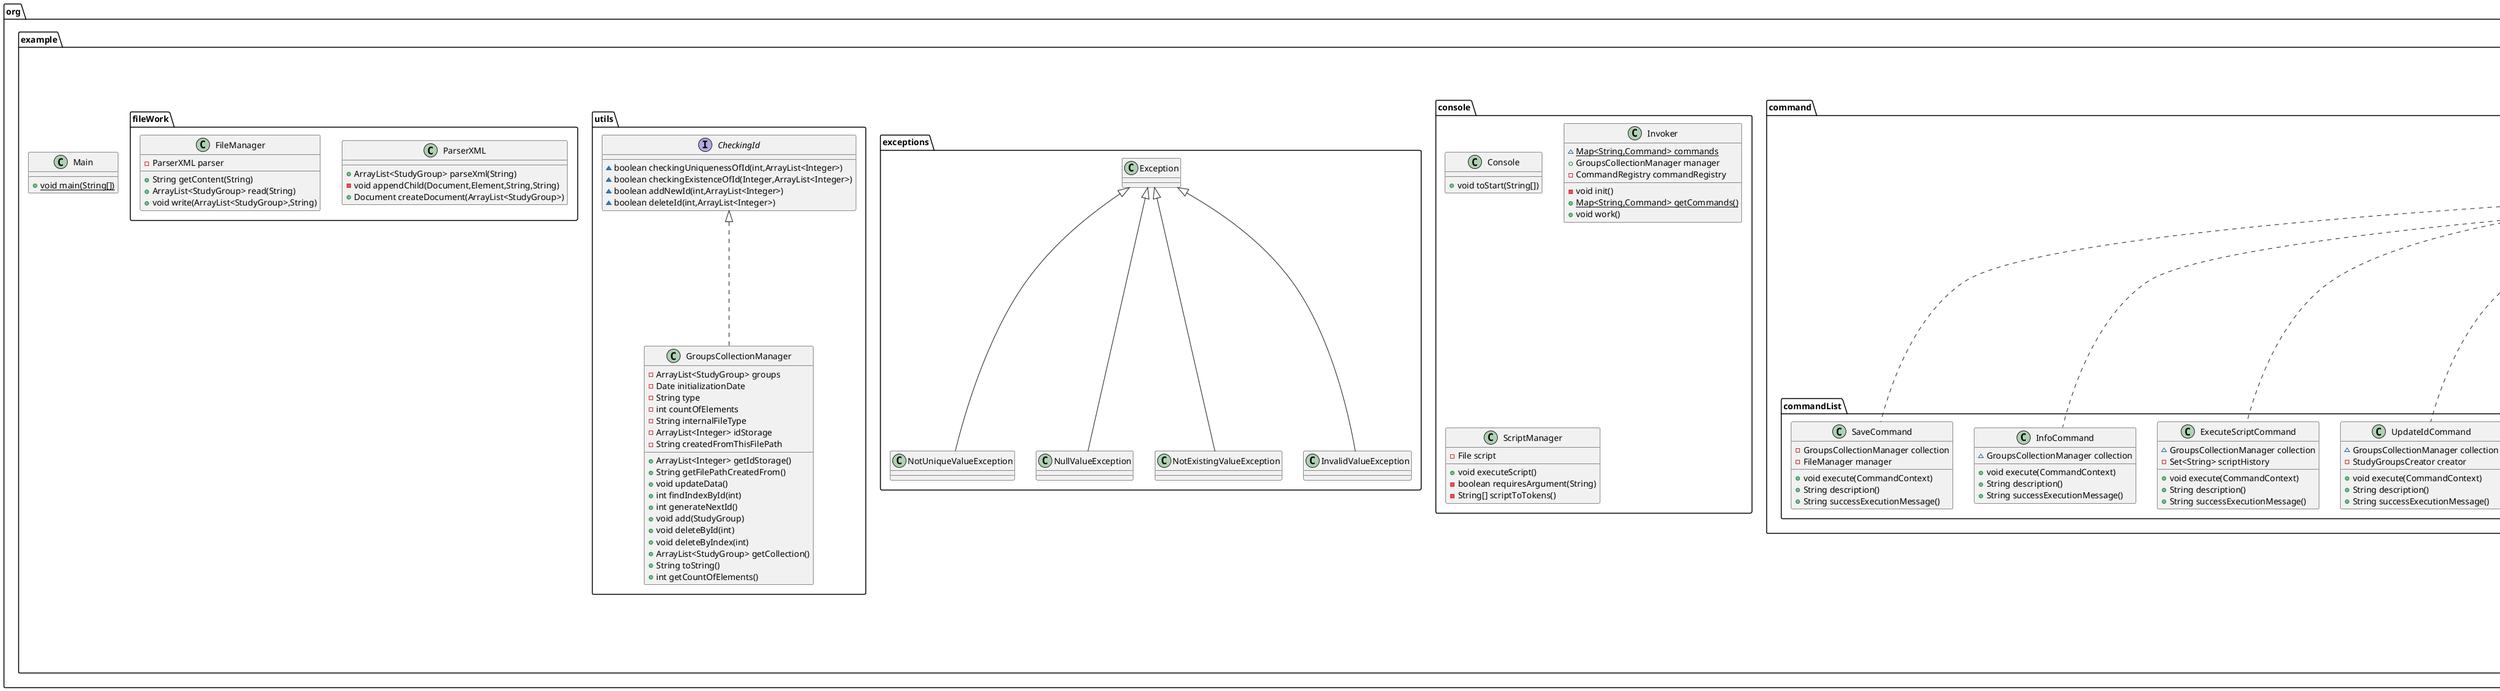 @startuml
class org.example.subjects.StudyGroup {
- int id
- String name
- Coordinates coordinates
- java.time.ZonedDateTime creationDate
- Integer studentsCount
- int transferredStudents
- FormOfEducation formOfEducation
- Semester semesterEnum
- Person groupAdmin
+ int getId()
+ void setId(int)
+ String getName()
+ void setName(String)
+ Coordinates getCoordinates()
+ void setCoordinates(Coordinates)
+ ZonedDateTime getCreationDate()
+ void setCreationDate(ZonedDateTime)
+ Integer getStudentsCount()
+ void setStudentsCount(Integer)
+ int getTransferredStudents()
+ void setTransferredStudents(int)
+ FormOfEducation getFormOfEducation()
+ void setFormOfEducation(FormOfEducation)
+ Semester getSemesterEnum()
+ void setSemesterEnum(Semester)
+ Person getGroupAdmin()
+ void setGroupAdmin(Person)
+ int compareTo(StudyGroup)
+ String toString()
}
class org.example.subjects.parsers.ParserService {
+ {static} T parseAndValidate(String,String,Class<T>)
- {static} T convertType(String,Class<T>)
}
class org.example.subjects.Coordinates {
- Double x
- int y
+ Double getX()
+ void setX(Double)
+ int getY()
+ void setY(int)
+ String toString()
}
class org.example.command.commandList.AddCommand {
~ GroupsCollectionManager collection
- StudyGroupsCreator creator
+ void execute(CommandContext)
+ String description()
+ String successExecutionMessage()
}
class CommandTest {
}
class org.example.console.Console {
+ void toStart(String[])
}
class org.example.exceptions.NotUniqueValueException {
}
interface org.example.subjects.creators.HelperCreator {
~ boolean areStringsNull(String)
~ int chooseOption(String)
}
class org.example.subjects.creators.SemesterCreator {
+ Semester createSemester(String)
+ Semester createSemesterFromConsole()
}
class org.example.command.commandList.ShowCommand {
~ GroupsCollectionManager collection
+ void execute(CommandContext)
+ String description()
+ String successExecutionMessage()
}
interface org.example.utils.CheckingId {
~ boolean checkingUniquenessOfId(int,ArrayList<Integer>)
~ boolean checkingExistenceOfId(Integer,ArrayList<Integer>)
~ boolean addNewId(int,ArrayList<Integer>)
~ boolean deleteId(int,ArrayList<Integer>)
}
class org.example.command.commandList.RemoveLowerCommand {
~ GroupsCollectionManager collection
+ void execute(CommandContext)
+ String description()
+ String successExecutionMessage()
}
class org.example.exceptions.NullValueException {
}
class org.example.command.commandList.PrintFieldDescendingSemestrCommand {
~ GroupsCollectionManager collection
+ void execute(CommandContext)
+ String description()
+ String successExecutionMessage()
}
class org.example.command.commandList.RemoveAtCommand {
~ GroupsCollectionManager collection
+ void execute(CommandContext)
+ String description()
+ String successExecutionMessage()
}
class org.example.exceptions.NotExistingValueException {
}
class org.example.subjects.validators.NotNullValidator {
+ boolean validate(String)
+ String getErrorMessage()
}
class org.example.console.Invoker {
~ {static} Map<String,Command> commands
+ GroupsCollectionManager manager
- CommandRegistry commandRegistry
- void init()
+ {static} Map<String,Command> getCommands()
+ void work()
}
class org.example.command.commandList.AverageOfStudentsCountCommand {
~ GroupsCollectionManager collection
+ void execute(CommandContext)
+ String description()
+ String successExecutionMessage()
}
class org.example.command.commandList.ExitCommand {
~ GroupsCollectionManager collection
+ void execute(CommandContext)
+ String description()
+ String successExecutionMessage()
}
class org.example.Main {
+ {static} void main(String[])
}
class org.example.command.commandList.ClearCommand {
~ GroupsCollectionManager collection
+ void execute(CommandContext)
+ String description()
+ String successExecutionMessage()
}
class org.example.subjects.creators.PersonCreator {
- LocationCreator creator
+ Person createPerson(String,String,String,String,String,String)
+ Person createPersonFromConsole()
}
class org.example.subjects.parsers.FieldParserUtil {
+ {static} T parseField(String,String,Class<T>)
+ {static} T parseFieldFromConsole(String,String,Class<T>)
}
class org.example.subjects.validators.MaximumValidator {
- int maxValue
+ boolean validate(String)
+ String getErrorMessage()
+ String getErrorMessage2()
}
class org.example.command.commandList.HelpCommand {
~ GroupsCollectionManager collection
+ void execute(CommandContext)
+ String description()
+ String successExecutionMessage()
}
class org.example.subjects.Location {
- double x
- long y
- float z
+ double getX()
+ void setX(double)
+ long getY()
+ void setY(long)
+ float getZ()
+ void setZ(float)
+ String toString()
}
class org.example.command.commandList.RemoveByIdCommand {
~ GroupsCollectionManager collection
+ void execute(CommandContext)
+ String description()
+ String successExecutionMessage()
}
class org.example.subjects.creators.StudyGroupsCreator {
~ PersonCreator personCreator
~ FormOfEducationCreator formOfEducationCreator
~ SemesterCreator semesterCreator
- String getSafeValue(String[],int)
+ StudyGroup createGroup(String[],Boolean)
+ void fillGroup(StudyGroup,String[],int)
+ StudyGroup createGroupFromConsole()
+ void fillGroupFromConsole(StudyGroup)
}
class org.example.command.commandList.FilterAdminCommand {
~ GroupsCollectionManager collection
+ void execute(CommandContext)
+ String description()
+ String successExecutionMessage()
}
class org.example.fileWork.ParserXML {
+ ArrayList<StudyGroup> parseXml(String)
- void appendChild(Document,Element,String,String)
+ Document createDocument(ArrayList<StudyGroup>)
}
class org.example.command.commandList.ReorderCommand {
~ GroupsCollectionManager collection
+ void execute(CommandContext)
+ String description()
+ String successExecutionMessage()
}
class org.example.fileWork.FileManager {
- ParserXML parser
+ String getContent(String)
+ ArrayList<StudyGroup> read(String)
+ void write(ArrayList<StudyGroup>,String)
}
class org.example.command.CommandContext {
- boolean isScriptWorking
- String[] scriptArguments
- String argument
+ boolean isScriptWorking()
+ String[] getScriptArguments()
+ String getArgument()
}
enum org.example.subjects.Semester {
+  FIRST
+  FIFTH
+  SIXTH
+  SEVENTH
+ String semester
+ String toString()
}
class org.example.subjects.Person {
- String name
- java.time.LocalDateTime birthday
- long height
- Location location
+ String getName()
+ LocalDateTime getBirthday()
+ long getHeight()
+ Location getLocation()
+ void setName(String)
+ void setBirthday(LocalDateTime)
+ void setHeight(long)
+ void setLocation(Location)
+ String toString()
}
class org.example.command.commandList.UpdateIdCommand {
~ GroupsCollectionManager collection
- StudyGroupsCreator creator
+ void execute(CommandContext)
+ String description()
+ String successExecutionMessage()
}
class org.example.subjects.validators.ValidatorRegistry {
- {static} Map<String,List<Validator>> validatorsMap
+ {static} List<Validator> getValidators(String)
}
class org.example.command.commandList.ExecuteScriptCommand {
~ GroupsCollectionManager collection
- Set<String> scriptHistory
+ void execute(CommandContext)
+ String description()
+ String successExecutionMessage()
}
class org.example.command.commandList.InfoCommand {
~ GroupsCollectionManager collection
+ void execute(CommandContext)
+ String description()
+ String successExecutionMessage()
}
class org.example.command.CommandRegistry {
- Map<String,Command> commandMap
+ Map<String,Command> getCommands()
}
interface org.example.subjects.validators.Validator {
~ boolean validate(String)
~ String getErrorMessage()
}
class org.example.subjects.creators.LocationCreator {
+ Location createLocation(String,String,String)
+ Location createLocationFromConsole()
}
class org.example.utils.GroupsCollectionManager {
- ArrayList<StudyGroup> groups
- Date initializationDate
- String type
- int countOfElements
- String internalFileType
- ArrayList<Integer> idStorage
- String createdFromThisFilePath
+ ArrayList<Integer> getIdStorage()
+ String getFilePathCreatedFrom()
+ void updateData()
+ int findIndexById(int)
+ int generateNextId()
+ void add(StudyGroup)
+ void deleteById(int)
+ void deleteByIndex(int)
+ ArrayList<StudyGroup> getCollection()
+ String toString()
+ int getCountOfElements()
}
class org.example.subjects.validators.MinimallValidator {
- int minValue
+ boolean validate(String)
+ String getErrorMessage()
+ String getErrorMessage2()
}
class org.example.console.ScriptManager {
- File script
+ void executeScript()
- boolean requiresArgument(String)
- String[] scriptToTokens()
}
class org.example.exceptions.InvalidValueException {
}
class org.example.command.commandList.SaveCommand {
- GroupsCollectionManager collection
- FileManager manager
+ void execute(CommandContext)
+ String description()
+ String successExecutionMessage()
}
class org.example.subjects.parsers.FieldParser {
- String fieldName
- Class<T> type
+ T parseFromString(String)
+ T parseFromConsole(String)
}
class org.example.subjects.creators.FormOfEducationCreator {
+ FormOfEducation createFormOfEducationFromConsole()
+ FormOfEducation createForm(String)
}
interface org.example.command.Command {
~ void execute(CommandContext)
~ String description()
~ String successExecutionMessage()
}
enum org.example.subjects.FormOfEducation {
+  DISTANCE_EDUCATION
+  FULL_TIME_EDUCATION
+  EVENING_CLASSES
+ String form
+ String toString()
}


org.example.subjects.Comparable <|.. org.example.subjects.StudyGroup
org.example.command.Command <|.. org.example.command.commandList.AddCommand
org.example.exceptions.Exception <|-- org.example.exceptions.NotUniqueValueException
org.example.command.Command <|.. org.example.command.commandList.ShowCommand
org.example.command.Command <|.. org.example.command.commandList.RemoveLowerCommand
org.example.exceptions.Exception <|-- org.example.exceptions.NullValueException
org.example.command.Command <|.. org.example.command.commandList.PrintFieldDescendingSemestrCommand
org.example.command.Command <|.. org.example.command.commandList.RemoveAtCommand
org.example.exceptions.Exception <|-- org.example.exceptions.NotExistingValueException
org.example.subjects.validators.Validator <|.. org.example.subjects.validators.NotNullValidator
org.example.command.Command <|.. org.example.command.commandList.AverageOfStudentsCountCommand
org.example.command.Command <|.. org.example.command.commandList.ExitCommand
org.example.command.Command <|.. org.example.command.commandList.ClearCommand
org.example.subjects.creators.HelperCreator <|.. org.example.subjects.creators.PersonCreator
org.example.subjects.validators.Validator <|.. org.example.subjects.validators.MaximumValidator
org.example.command.Command <|.. org.example.command.commandList.HelpCommand
org.example.command.Command <|.. org.example.command.commandList.RemoveByIdCommand
org.example.command.Command <|.. org.example.command.commandList.FilterAdminCommand
org.example.command.Command <|.. org.example.command.commandList.ReorderCommand
org.example.command.Command <|.. org.example.command.commandList.UpdateIdCommand
org.example.command.Command <|.. org.example.command.commandList.ExecuteScriptCommand
org.example.command.Command <|.. org.example.command.commandList.InfoCommand
org.example.subjects.creators.HelperCreator <|.. org.example.subjects.creators.LocationCreator
org.example.utils.CheckingId <|.. org.example.utils.GroupsCollectionManager
org.example.subjects.validators.Validator <|.. org.example.subjects.validators.MinimallValidator
org.example.exceptions.Exception <|-- org.example.exceptions.InvalidValueException
org.example.command.Command <|.. org.example.command.commandList.SaveCommand
@enduml